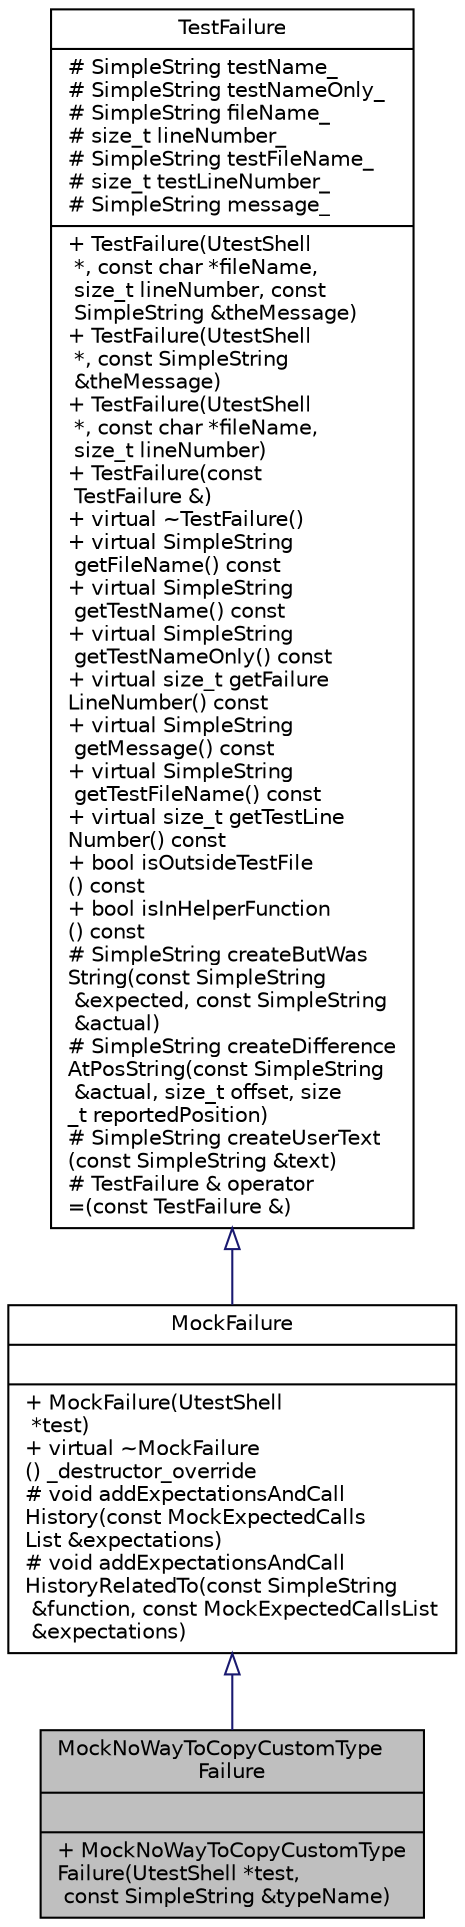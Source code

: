 digraph "MockNoWayToCopyCustomTypeFailure"
{
 // LATEX_PDF_SIZE
  edge [fontname="Helvetica",fontsize="10",labelfontname="Helvetica",labelfontsize="10"];
  node [fontname="Helvetica",fontsize="10",shape=record];
  Node1 [label="{MockNoWayToCopyCustomType\lFailure\n||+  MockNoWayToCopyCustomType\lFailure(UtestShell *test,\l const SimpleString &typeName)\l}",height=0.2,width=0.4,color="black", fillcolor="grey75", style="filled", fontcolor="black",tooltip=" "];
  Node2 -> Node1 [dir="back",color="midnightblue",fontsize="10",style="solid",arrowtail="onormal",fontname="Helvetica"];
  Node2 [label="{MockFailure\n||+  MockFailure(UtestShell\l *test)\l+ virtual ~MockFailure\l() _destructor_override\l# void addExpectationsAndCall\lHistory(const MockExpectedCalls\lList &expectations)\l# void addExpectationsAndCall\lHistoryRelatedTo(const SimpleString\l &function, const MockExpectedCallsList\l &expectations)\l}",height=0.2,width=0.4,color="black", fillcolor="white", style="filled",URL="$classMockFailure.html",tooltip=" "];
  Node3 -> Node2 [dir="back",color="midnightblue",fontsize="10",style="solid",arrowtail="onormal",fontname="Helvetica"];
  Node3 [label="{TestFailure\n|# SimpleString testName_\l# SimpleString testNameOnly_\l# SimpleString fileName_\l# size_t lineNumber_\l# SimpleString testFileName_\l# size_t testLineNumber_\l# SimpleString message_\l|+  TestFailure(UtestShell\l *, const char *fileName,\l size_t lineNumber, const\l SimpleString &theMessage)\l+  TestFailure(UtestShell\l *, const SimpleString\l &theMessage)\l+  TestFailure(UtestShell\l *, const char *fileName,\l size_t lineNumber)\l+  TestFailure(const\l TestFailure &)\l+ virtual ~TestFailure()\l+ virtual SimpleString\l getFileName() const\l+ virtual SimpleString\l getTestName() const\l+ virtual SimpleString\l getTestNameOnly() const\l+ virtual size_t getFailure\lLineNumber() const\l+ virtual SimpleString\l getMessage() const\l+ virtual SimpleString\l getTestFileName() const\l+ virtual size_t getTestLine\lNumber() const\l+ bool isOutsideTestFile\l() const\l+ bool isInHelperFunction\l() const\l# SimpleString createButWas\lString(const SimpleString\l &expected, const SimpleString\l &actual)\l# SimpleString createDifference\lAtPosString(const SimpleString\l &actual, size_t offset, size\l_t reportedPosition)\l# SimpleString createUserText\l(const SimpleString &text)\l# TestFailure & operator\l=(const TestFailure &)\l}",height=0.2,width=0.4,color="black", fillcolor="white", style="filled",URL="$classTestFailure.html",tooltip=" "];
}

